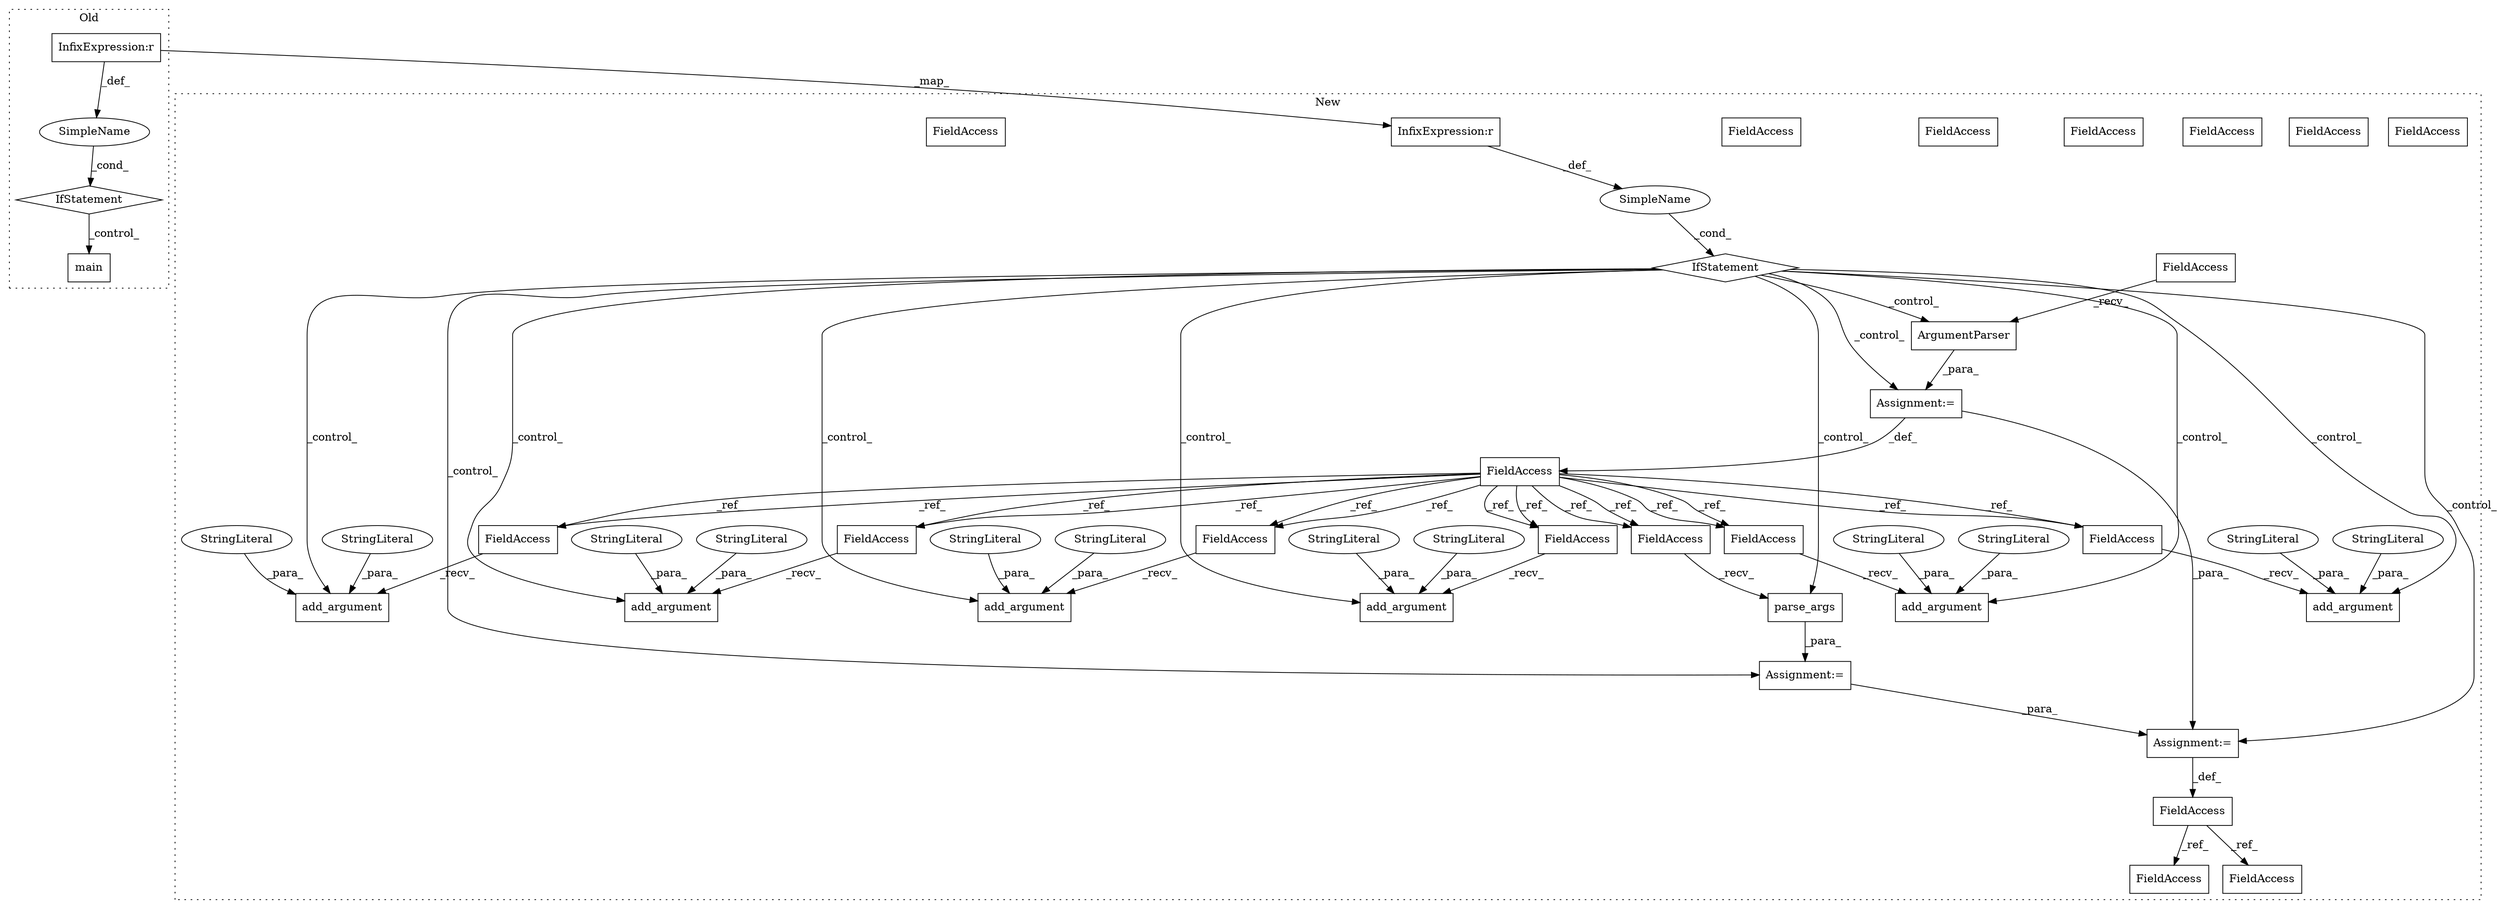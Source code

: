 digraph G {
subgraph cluster0 {
1 [label="IfStatement" a="25" s="1826,1852" l="4,2" shape="diamond"];
29 [label="InfixExpression:r" a="27" s="1838" l="4" shape="box"];
38 [label="main" a="32" s="1862" l="6" shape="box"];
39 [label="SimpleName" a="42" s="" l="" shape="ellipse"];
label = "Old";
style="dotted";
}
subgraph cluster1 {
2 [label="ArgumentParser" a="32" s="1547,1629" l="15,1" shape="box"];
3 [label="add_argument" a="32" s="1894,1944" l="13,1" shape="box"];
4 [label="StringLiteral" a="45" s="1907" l="15" shape="ellipse"];
5 [label="StringLiteral" a="45" s="1923" l="21" shape="ellipse"];
6 [label="Assignment:=" a="7" s="1537" l="1" shape="box"];
7 [label="Assignment:=" a="7" s="2164" l="1" shape="box"];
8 [label="parse_args" a="32" s="2172" l="12" shape="box"];
9 [label="add_argument" a="32" s="1960,2011" l="13,1" shape="box"];
10 [label="StringLiteral" a="45" s="1986" l="25" shape="ellipse"];
11 [label="StringLiteral" a="45" s="1973" l="12" shape="ellipse"];
12 [label="add_argument" a="32" s="2027,2089" l="13,1" shape="box"];
13 [label="StringLiteral" a="45" s="2040" l="19" shape="ellipse"];
14 [label="StringLiteral" a="45" s="2060" l="29" shape="ellipse"];
15 [label="add_argument" a="32" s="1711,1768" l="13,1" shape="box"];
16 [label="StringLiteral" a="45" s="1737" l="31" shape="ellipse"];
17 [label="StringLiteral" a="45" s="1724" l="12" shape="ellipse"];
18 [label="add_argument" a="32" s="1838,1878" l="13,1" shape="box"];
19 [label="StringLiteral" a="45" s="1858" l="20" shape="ellipse"];
20 [label="StringLiteral" a="45" s="1851" l="6" shape="ellipse"];
21 [label="FieldAccess" a="22" s="2165" l="6" shape="box"];
22 [label="FieldAccess" a="22" s="1887" l="6" shape="box"];
23 [label="FieldAccess" a="22" s="1953" l="6" shape="box"];
24 [label="FieldAccess" a="22" s="2020" l="6" shape="box"];
25 [label="FieldAccess" a="22" s="1831" l="6" shape="box"];
26 [label="FieldAccess" a="22" s="1531" l="6" shape="box"];
27 [label="FieldAccess" a="22" s="1704" l="6" shape="box"];
28 [label="InfixExpression:r" a="27" s="1507" l="4" shape="box"];
30 [label="IfStatement" a="25" s="1495,1521" l="4,2" shape="diamond"];
31 [label="SimpleName" a="42" s="" l="" shape="ellipse"];
32 [label="FieldAccess" a="22" s="1638" l="6" shape="box"];
33 [label="add_argument" a="32" s="1645,1695" l="13,1" shape="box"];
34 [label="StringLiteral" a="45" s="1672" l="23" shape="ellipse"];
35 [label="StringLiteral" a="45" s="1658" l="13" shape="ellipse"];
36 [label="FieldAccess" a="22" s="2192" l="4" shape="box"];
37 [label="FieldAccess" a="22" s="2349" l="4" shape="box"];
40 [label="FieldAccess" a="22" s="2370" l="4" shape="box"];
41 [label="FieldAccess" a="22" s="1538" l="8" shape="box"];
42 [label="Assignment:=" a="7" s="2196" l="1" shape="box"];
43 [label="FieldAccess" a="22" s="2165" l="6" shape="box"];
44 [label="FieldAccess" a="22" s="1831" l="6" shape="box"];
45 [label="FieldAccess" a="22" s="1638" l="6" shape="box"];
46 [label="FieldAccess" a="22" s="1953" l="6" shape="box"];
47 [label="FieldAccess" a="22" s="1704" l="6" shape="box"];
48 [label="FieldAccess" a="22" s="2020" l="6" shape="box"];
49 [label="FieldAccess" a="22" s="1887" l="6" shape="box"];
label = "New";
style="dotted";
}
1 -> 38 [label="_control_"];
2 -> 6 [label="_para_"];
4 -> 3 [label="_para_"];
5 -> 3 [label="_para_"];
6 -> 26 [label="_def_"];
6 -> 42 [label="_para_"];
7 -> 42 [label="_para_"];
8 -> 7 [label="_para_"];
10 -> 9 [label="_para_"];
11 -> 9 [label="_para_"];
13 -> 12 [label="_para_"];
14 -> 12 [label="_para_"];
16 -> 15 [label="_para_"];
17 -> 15 [label="_para_"];
19 -> 18 [label="_para_"];
20 -> 18 [label="_para_"];
26 -> 44 [label="_ref_"];
26 -> 49 [label="_ref_"];
26 -> 45 [label="_ref_"];
26 -> 47 [label="_ref_"];
26 -> 44 [label="_ref_"];
26 -> 48 [label="_ref_"];
26 -> 48 [label="_ref_"];
26 -> 43 [label="_ref_"];
26 -> 45 [label="_ref_"];
26 -> 47 [label="_ref_"];
26 -> 46 [label="_ref_"];
26 -> 43 [label="_ref_"];
26 -> 46 [label="_ref_"];
26 -> 49 [label="_ref_"];
28 -> 31 [label="_def_"];
29 -> 39 [label="_def_"];
29 -> 28 [label="_map_"];
30 -> 7 [label="_control_"];
30 -> 18 [label="_control_"];
30 -> 2 [label="_control_"];
30 -> 15 [label="_control_"];
30 -> 33 [label="_control_"];
30 -> 8 [label="_control_"];
30 -> 12 [label="_control_"];
30 -> 3 [label="_control_"];
30 -> 6 [label="_control_"];
30 -> 9 [label="_control_"];
30 -> 42 [label="_control_"];
31 -> 30 [label="_cond_"];
34 -> 33 [label="_para_"];
35 -> 33 [label="_para_"];
36 -> 40 [label="_ref_"];
36 -> 37 [label="_ref_"];
39 -> 1 [label="_cond_"];
41 -> 2 [label="_recv_"];
42 -> 36 [label="_def_"];
43 -> 8 [label="_recv_"];
44 -> 18 [label="_recv_"];
45 -> 33 [label="_recv_"];
46 -> 9 [label="_recv_"];
47 -> 15 [label="_recv_"];
48 -> 12 [label="_recv_"];
49 -> 3 [label="_recv_"];
}